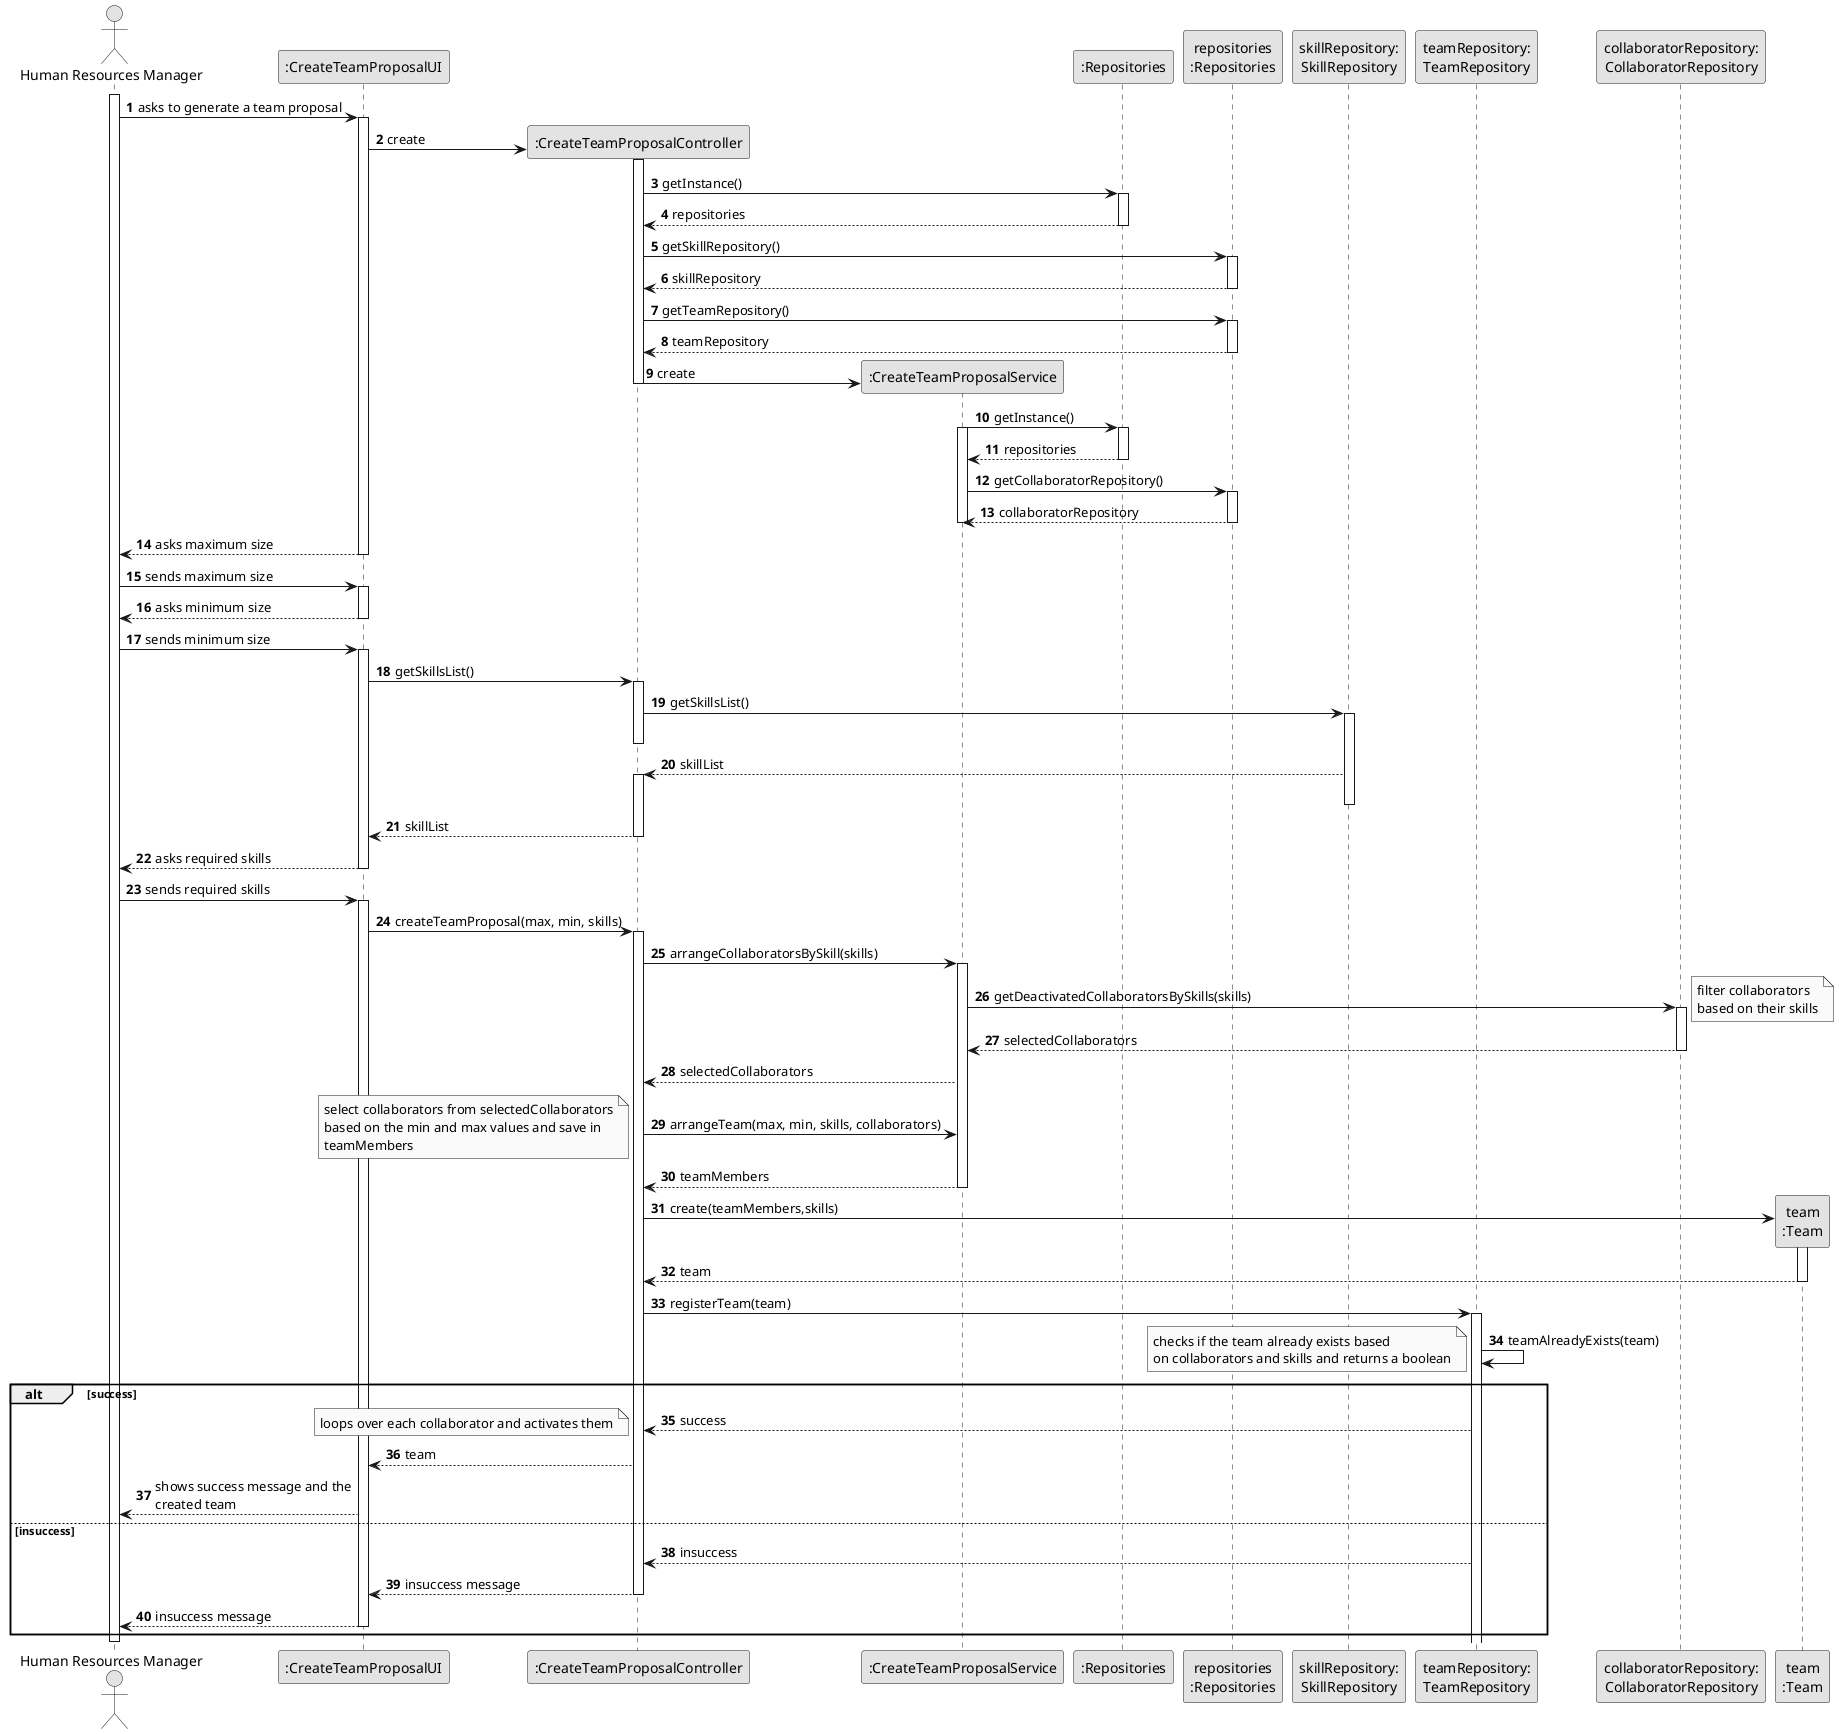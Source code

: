 @startuml
skinparam monochrome true
skinparam packageStyle rectangle
skinparam shadowing false

autonumber

actor "Human Resources Manager" as HRM
participant ":CreateTeamProposalUI" as UI
participant ":CreateTeamProposalController" as CTRL
participant ":CreateTeamProposalService" as CreateTeamProposalService
participant ":Repositories" as RepositorySingleton
participant "repositories\n:Repositories" as PLAT
participant "skillRepository:\nSkillRepository" as SkillRepository

participant "teamRepository:\nTeamRepository" as TeamRepository
participant "collaboratorRepository:\nCollaboratorRepository" as CollaboratorRepository
participant "team\n:Team" as TEAM



activate HRM
  HRM -> UI : asks to generate a team proposal
  activate UI

      UI -> CTRL** : create
      activate CTRL

              CTRL -> RepositorySingleton : getInstance()
                    activate RepositorySingleton

                      RepositorySingleton --> CTRL : repositories
                    deactivate RepositorySingleton


                     CTRL -> PLAT : getSkillRepository()
                     activate PLAT
                     PLAT --> CTRL : skillRepository
                     deactivate PLAT

                     CTRL -> PLAT : getTeamRepository()

                     activate PLAT

                    PLAT --> CTRL : teamRepository
                      deactivate PLAT

              CTRL->CreateTeamProposalService**: create
                  deactivate CTRL

                CreateTeamProposalService  -> RepositorySingleton : getInstance()
                activate CreateTeamProposalService
                                      activate RepositorySingleton

                                        RepositorySingleton --> CreateTeamProposalService : repositories
                                      deactivate RepositorySingleton


                                       CreateTeamProposalService -> PLAT : getCollaboratorRepository()
                                       activate PLAT
                                       PLAT --> CreateTeamProposalService : collaboratorRepository
                                       deactivate PLAT

deactivate CreateTeamProposalService
    UI --> HRM : asks maximum size
deactivate UI



  HRM -> UI : sends maximum size
activate UI
    UI --> HRM : asks minimum size
deactivate UI

  HRM -> UI : sends minimum size

activate UI
    UI -> CTRL : getSkillsList()

activate CTRL

CTRL -> SkillRepository: getSkillsList()
activate SkillRepository
deactivate CTRL

        SkillRepository --> CTRL : skillList
    activate CTRL
      deactivate SkillRepository
      CTRL --> UI : skillList


    deactivate CTRL

    UI --> HRM : asks required skills
deactivate UI

  HRM -> UI : sends required skills
 activate UI
    UI -> CTRL : createTeamProposal(max, min, skills)


    activate CTRL


    CTRL -> CreateTeamProposalService : arrangeCollaboratorsBySkill(skills)
    activate CreateTeamProposalService


    CreateTeamProposalService-> CollaboratorRepository : getDeactivatedCollaboratorsBySkills(skills)
          note right : filter collaborators\nbased on their skills

          activate CollaboratorRepository

            CollaboratorRepository --> CreateTeamProposalService: selectedCollaborators
            deactivate CollaboratorRepository
CreateTeamProposalService-->CTRL: selectedCollaborators

CTRL-> CreateTeamProposalService: arrangeTeam(max, min, skills, collaborators)

   note bottom : select collaborators from selectedCollaborators\nbased on the min and max values and save in\nteamMembers
CreateTeamProposalService --> CTRL: teamMembers
deactivate CreateTeamProposalService




CTRL -> TEAM** : create(teamMembers,skills)
activate TEAM
TEAM-->CTRL: team
deactivate TEAM


CTRL -> TeamRepository : registerTeam(team)



activate TeamRepository


        TeamRepository -> TeamRepository : teamAlreadyExists(team)
        note bottom: checks if the team already exists based\non collaborators and skills and returns a boolean
alt success

        TeamRepository --> CTRL : success
        note bottom: loops over each collaborator and activates them


      CTRL --> UI : team

    UI --> HRM : shows success message and the\ncreated team

else insuccess
 TeamRepository --> CTRL : insuccess


      CTRL --> UI : insuccess message

    deactivate CTRL
    UI --> HRM : insuccess message
  deactivate UI

 end
deactivate HRM
@enduml